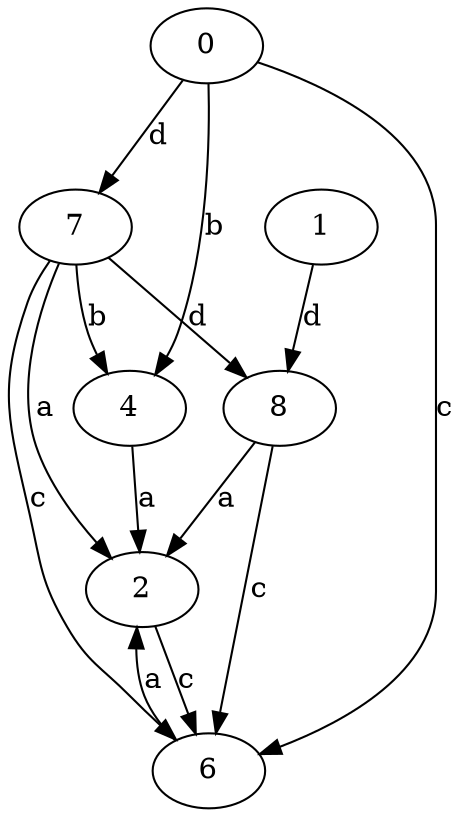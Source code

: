 strict digraph  {
2;
0;
1;
4;
6;
7;
8;
2 -> 6  [label=c];
0 -> 4  [label=b];
0 -> 6  [label=c];
0 -> 7  [label=d];
1 -> 8  [label=d];
4 -> 2  [label=a];
6 -> 2  [label=a];
7 -> 2  [label=a];
7 -> 4  [label=b];
7 -> 6  [label=c];
7 -> 8  [label=d];
8 -> 2  [label=a];
8 -> 6  [label=c];
}
